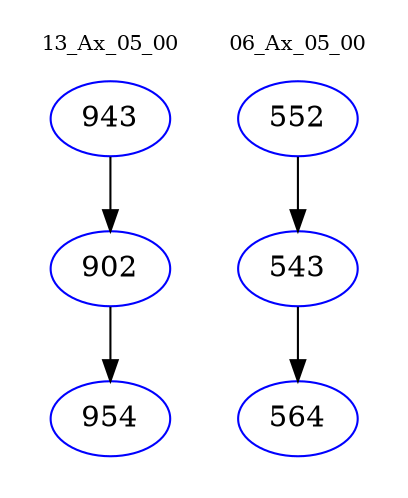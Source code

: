 digraph{
subgraph cluster_0 {
color = white
label = "13_Ax_05_00";
fontsize=10;
T0_943 [label="943", color="blue"]
T0_943 -> T0_902 [color="black"]
T0_902 [label="902", color="blue"]
T0_902 -> T0_954 [color="black"]
T0_954 [label="954", color="blue"]
}
subgraph cluster_1 {
color = white
label = "06_Ax_05_00";
fontsize=10;
T1_552 [label="552", color="blue"]
T1_552 -> T1_543 [color="black"]
T1_543 [label="543", color="blue"]
T1_543 -> T1_564 [color="black"]
T1_564 [label="564", color="blue"]
}
}

